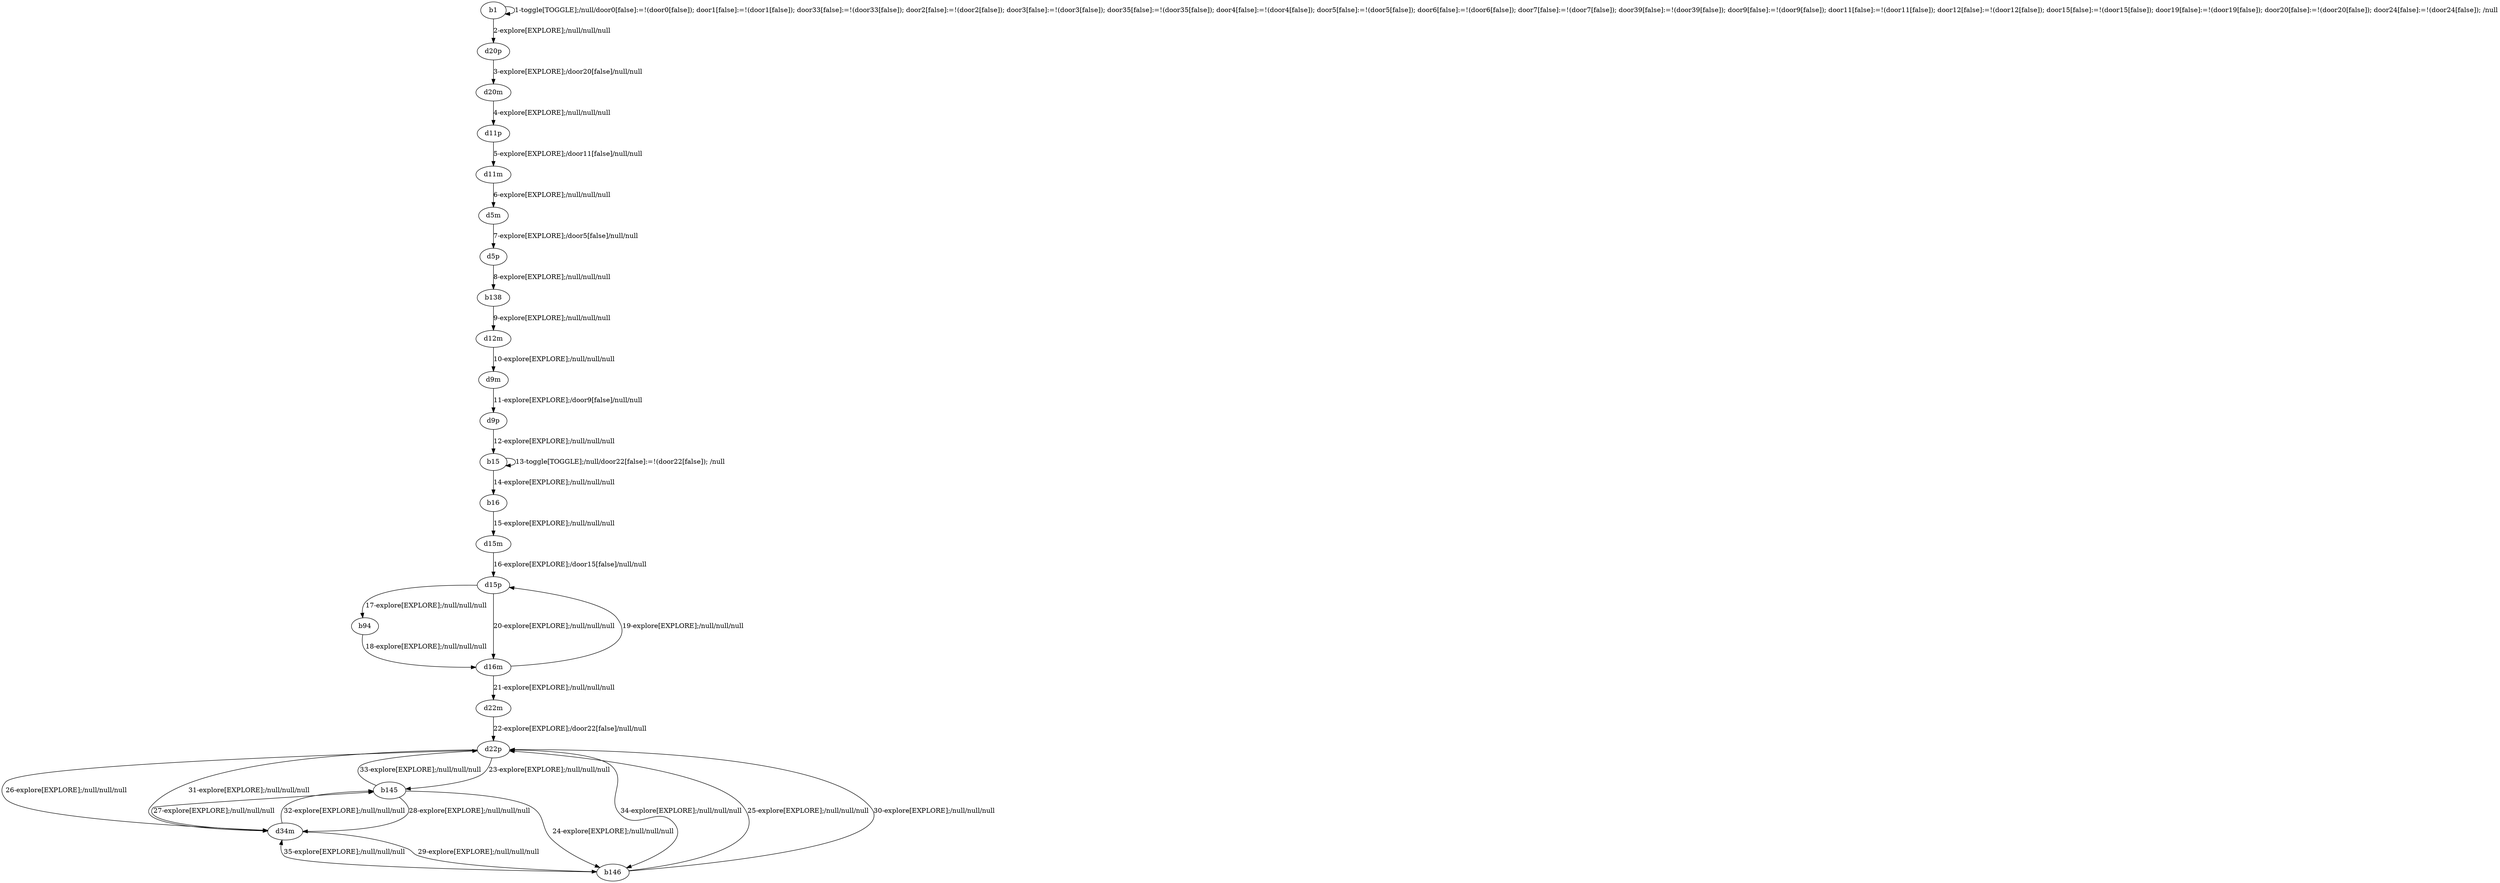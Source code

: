 # Total number of goals covered by this test: 2
# d34m --> b146
# b145 --> d34m

digraph g {
"b1" -> "b1" [label = "1-toggle[TOGGLE];/null/door0[false]:=!(door0[false]); door1[false]:=!(door1[false]); door33[false]:=!(door33[false]); door2[false]:=!(door2[false]); door3[false]:=!(door3[false]); door35[false]:=!(door35[false]); door4[false]:=!(door4[false]); door5[false]:=!(door5[false]); door6[false]:=!(door6[false]); door7[false]:=!(door7[false]); door39[false]:=!(door39[false]); door9[false]:=!(door9[false]); door11[false]:=!(door11[false]); door12[false]:=!(door12[false]); door15[false]:=!(door15[false]); door19[false]:=!(door19[false]); door20[false]:=!(door20[false]); door24[false]:=!(door24[false]); /null"];
"b1" -> "d20p" [label = "2-explore[EXPLORE];/null/null/null"];
"d20p" -> "d20m" [label = "3-explore[EXPLORE];/door20[false]/null/null"];
"d20m" -> "d11p" [label = "4-explore[EXPLORE];/null/null/null"];
"d11p" -> "d11m" [label = "5-explore[EXPLORE];/door11[false]/null/null"];
"d11m" -> "d5m" [label = "6-explore[EXPLORE];/null/null/null"];
"d5m" -> "d5p" [label = "7-explore[EXPLORE];/door5[false]/null/null"];
"d5p" -> "b138" [label = "8-explore[EXPLORE];/null/null/null"];
"b138" -> "d12m" [label = "9-explore[EXPLORE];/null/null/null"];
"d12m" -> "d9m" [label = "10-explore[EXPLORE];/null/null/null"];
"d9m" -> "d9p" [label = "11-explore[EXPLORE];/door9[false]/null/null"];
"d9p" -> "b15" [label = "12-explore[EXPLORE];/null/null/null"];
"b15" -> "b15" [label = "13-toggle[TOGGLE];/null/door22[false]:=!(door22[false]); /null"];
"b15" -> "b16" [label = "14-explore[EXPLORE];/null/null/null"];
"b16" -> "d15m" [label = "15-explore[EXPLORE];/null/null/null"];
"d15m" -> "d15p" [label = "16-explore[EXPLORE];/door15[false]/null/null"];
"d15p" -> "b94" [label = "17-explore[EXPLORE];/null/null/null"];
"b94" -> "d16m" [label = "18-explore[EXPLORE];/null/null/null"];
"d16m" -> "d15p" [label = "19-explore[EXPLORE];/null/null/null"];
"d15p" -> "d16m" [label = "20-explore[EXPLORE];/null/null/null"];
"d16m" -> "d22m" [label = "21-explore[EXPLORE];/null/null/null"];
"d22m" -> "d22p" [label = "22-explore[EXPLORE];/door22[false]/null/null"];
"d22p" -> "b145" [label = "23-explore[EXPLORE];/null/null/null"];
"b145" -> "b146" [label = "24-explore[EXPLORE];/null/null/null"];
"b146" -> "d22p" [label = "25-explore[EXPLORE];/null/null/null"];
"d22p" -> "d34m" [label = "26-explore[EXPLORE];/null/null/null"];
"d34m" -> "b145" [label = "27-explore[EXPLORE];/null/null/null"];
"b145" -> "d34m" [label = "28-explore[EXPLORE];/null/null/null"];
"d34m" -> "b146" [label = "29-explore[EXPLORE];/null/null/null"];
"b146" -> "d22p" [label = "30-explore[EXPLORE];/null/null/null"];
"d22p" -> "d34m" [label = "31-explore[EXPLORE];/null/null/null"];
"d34m" -> "b145" [label = "32-explore[EXPLORE];/null/null/null"];
"b145" -> "d22p" [label = "33-explore[EXPLORE];/null/null/null"];
"d22p" -> "b146" [label = "34-explore[EXPLORE];/null/null/null"];
"b146" -> "d34m" [label = "35-explore[EXPLORE];/null/null/null"];
}